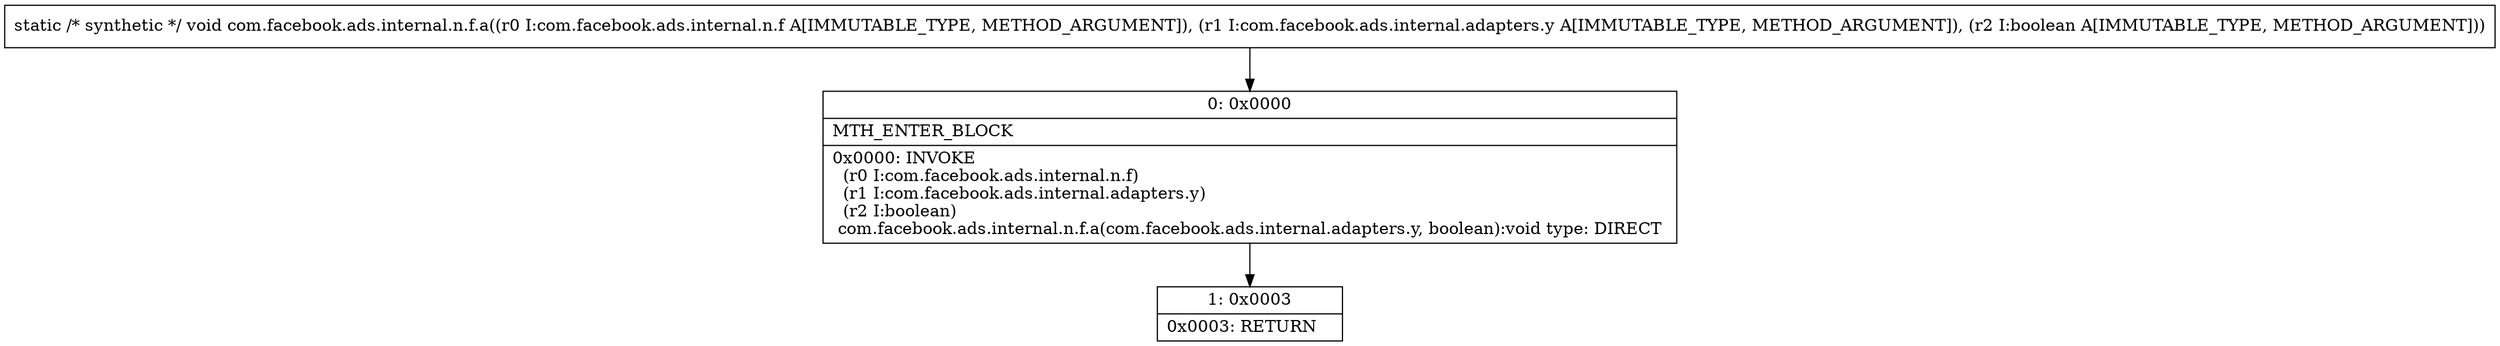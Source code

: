 digraph "CFG forcom.facebook.ads.internal.n.f.a(Lcom\/facebook\/ads\/internal\/n\/f;Lcom\/facebook\/ads\/internal\/adapters\/y;Z)V" {
Node_0 [shape=record,label="{0\:\ 0x0000|MTH_ENTER_BLOCK\l|0x0000: INVOKE  \l  (r0 I:com.facebook.ads.internal.n.f)\l  (r1 I:com.facebook.ads.internal.adapters.y)\l  (r2 I:boolean)\l com.facebook.ads.internal.n.f.a(com.facebook.ads.internal.adapters.y, boolean):void type: DIRECT \l}"];
Node_1 [shape=record,label="{1\:\ 0x0003|0x0003: RETURN   \l}"];
MethodNode[shape=record,label="{static \/* synthetic *\/ void com.facebook.ads.internal.n.f.a((r0 I:com.facebook.ads.internal.n.f A[IMMUTABLE_TYPE, METHOD_ARGUMENT]), (r1 I:com.facebook.ads.internal.adapters.y A[IMMUTABLE_TYPE, METHOD_ARGUMENT]), (r2 I:boolean A[IMMUTABLE_TYPE, METHOD_ARGUMENT])) }"];
MethodNode -> Node_0;
Node_0 -> Node_1;
}

